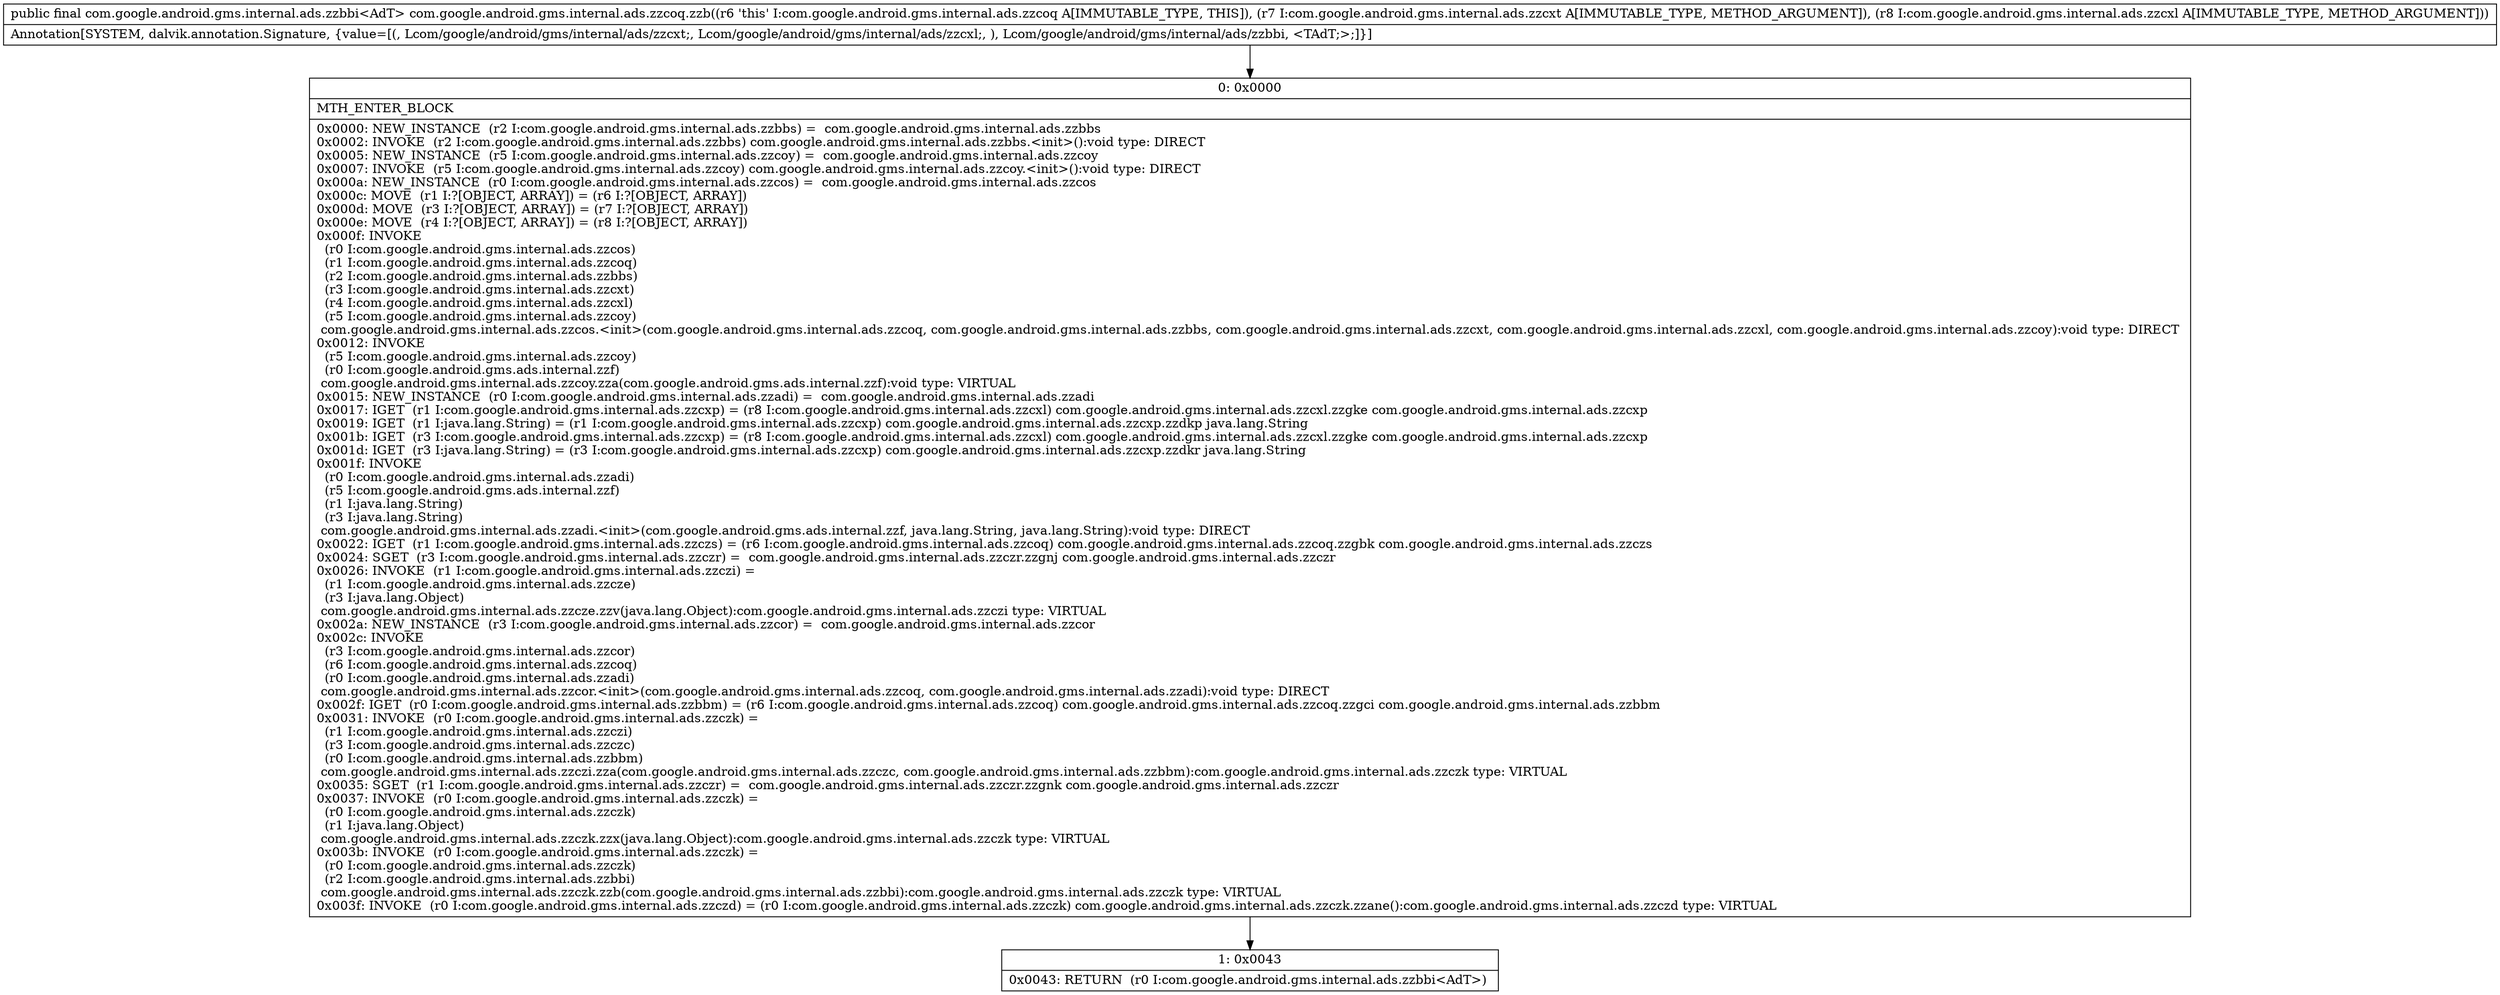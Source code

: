 digraph "CFG forcom.google.android.gms.internal.ads.zzcoq.zzb(Lcom\/google\/android\/gms\/internal\/ads\/zzcxt;Lcom\/google\/android\/gms\/internal\/ads\/zzcxl;)Lcom\/google\/android\/gms\/internal\/ads\/zzbbi;" {
Node_0 [shape=record,label="{0\:\ 0x0000|MTH_ENTER_BLOCK\l|0x0000: NEW_INSTANCE  (r2 I:com.google.android.gms.internal.ads.zzbbs) =  com.google.android.gms.internal.ads.zzbbs \l0x0002: INVOKE  (r2 I:com.google.android.gms.internal.ads.zzbbs) com.google.android.gms.internal.ads.zzbbs.\<init\>():void type: DIRECT \l0x0005: NEW_INSTANCE  (r5 I:com.google.android.gms.internal.ads.zzcoy) =  com.google.android.gms.internal.ads.zzcoy \l0x0007: INVOKE  (r5 I:com.google.android.gms.internal.ads.zzcoy) com.google.android.gms.internal.ads.zzcoy.\<init\>():void type: DIRECT \l0x000a: NEW_INSTANCE  (r0 I:com.google.android.gms.internal.ads.zzcos) =  com.google.android.gms.internal.ads.zzcos \l0x000c: MOVE  (r1 I:?[OBJECT, ARRAY]) = (r6 I:?[OBJECT, ARRAY]) \l0x000d: MOVE  (r3 I:?[OBJECT, ARRAY]) = (r7 I:?[OBJECT, ARRAY]) \l0x000e: MOVE  (r4 I:?[OBJECT, ARRAY]) = (r8 I:?[OBJECT, ARRAY]) \l0x000f: INVOKE  \l  (r0 I:com.google.android.gms.internal.ads.zzcos)\l  (r1 I:com.google.android.gms.internal.ads.zzcoq)\l  (r2 I:com.google.android.gms.internal.ads.zzbbs)\l  (r3 I:com.google.android.gms.internal.ads.zzcxt)\l  (r4 I:com.google.android.gms.internal.ads.zzcxl)\l  (r5 I:com.google.android.gms.internal.ads.zzcoy)\l com.google.android.gms.internal.ads.zzcos.\<init\>(com.google.android.gms.internal.ads.zzcoq, com.google.android.gms.internal.ads.zzbbs, com.google.android.gms.internal.ads.zzcxt, com.google.android.gms.internal.ads.zzcxl, com.google.android.gms.internal.ads.zzcoy):void type: DIRECT \l0x0012: INVOKE  \l  (r5 I:com.google.android.gms.internal.ads.zzcoy)\l  (r0 I:com.google.android.gms.ads.internal.zzf)\l com.google.android.gms.internal.ads.zzcoy.zza(com.google.android.gms.ads.internal.zzf):void type: VIRTUAL \l0x0015: NEW_INSTANCE  (r0 I:com.google.android.gms.internal.ads.zzadi) =  com.google.android.gms.internal.ads.zzadi \l0x0017: IGET  (r1 I:com.google.android.gms.internal.ads.zzcxp) = (r8 I:com.google.android.gms.internal.ads.zzcxl) com.google.android.gms.internal.ads.zzcxl.zzgke com.google.android.gms.internal.ads.zzcxp \l0x0019: IGET  (r1 I:java.lang.String) = (r1 I:com.google.android.gms.internal.ads.zzcxp) com.google.android.gms.internal.ads.zzcxp.zzdkp java.lang.String \l0x001b: IGET  (r3 I:com.google.android.gms.internal.ads.zzcxp) = (r8 I:com.google.android.gms.internal.ads.zzcxl) com.google.android.gms.internal.ads.zzcxl.zzgke com.google.android.gms.internal.ads.zzcxp \l0x001d: IGET  (r3 I:java.lang.String) = (r3 I:com.google.android.gms.internal.ads.zzcxp) com.google.android.gms.internal.ads.zzcxp.zzdkr java.lang.String \l0x001f: INVOKE  \l  (r0 I:com.google.android.gms.internal.ads.zzadi)\l  (r5 I:com.google.android.gms.ads.internal.zzf)\l  (r1 I:java.lang.String)\l  (r3 I:java.lang.String)\l com.google.android.gms.internal.ads.zzadi.\<init\>(com.google.android.gms.ads.internal.zzf, java.lang.String, java.lang.String):void type: DIRECT \l0x0022: IGET  (r1 I:com.google.android.gms.internal.ads.zzczs) = (r6 I:com.google.android.gms.internal.ads.zzcoq) com.google.android.gms.internal.ads.zzcoq.zzgbk com.google.android.gms.internal.ads.zzczs \l0x0024: SGET  (r3 I:com.google.android.gms.internal.ads.zzczr) =  com.google.android.gms.internal.ads.zzczr.zzgnj com.google.android.gms.internal.ads.zzczr \l0x0026: INVOKE  (r1 I:com.google.android.gms.internal.ads.zzczi) = \l  (r1 I:com.google.android.gms.internal.ads.zzcze)\l  (r3 I:java.lang.Object)\l com.google.android.gms.internal.ads.zzcze.zzv(java.lang.Object):com.google.android.gms.internal.ads.zzczi type: VIRTUAL \l0x002a: NEW_INSTANCE  (r3 I:com.google.android.gms.internal.ads.zzcor) =  com.google.android.gms.internal.ads.zzcor \l0x002c: INVOKE  \l  (r3 I:com.google.android.gms.internal.ads.zzcor)\l  (r6 I:com.google.android.gms.internal.ads.zzcoq)\l  (r0 I:com.google.android.gms.internal.ads.zzadi)\l com.google.android.gms.internal.ads.zzcor.\<init\>(com.google.android.gms.internal.ads.zzcoq, com.google.android.gms.internal.ads.zzadi):void type: DIRECT \l0x002f: IGET  (r0 I:com.google.android.gms.internal.ads.zzbbm) = (r6 I:com.google.android.gms.internal.ads.zzcoq) com.google.android.gms.internal.ads.zzcoq.zzgci com.google.android.gms.internal.ads.zzbbm \l0x0031: INVOKE  (r0 I:com.google.android.gms.internal.ads.zzczk) = \l  (r1 I:com.google.android.gms.internal.ads.zzczi)\l  (r3 I:com.google.android.gms.internal.ads.zzczc)\l  (r0 I:com.google.android.gms.internal.ads.zzbbm)\l com.google.android.gms.internal.ads.zzczi.zza(com.google.android.gms.internal.ads.zzczc, com.google.android.gms.internal.ads.zzbbm):com.google.android.gms.internal.ads.zzczk type: VIRTUAL \l0x0035: SGET  (r1 I:com.google.android.gms.internal.ads.zzczr) =  com.google.android.gms.internal.ads.zzczr.zzgnk com.google.android.gms.internal.ads.zzczr \l0x0037: INVOKE  (r0 I:com.google.android.gms.internal.ads.zzczk) = \l  (r0 I:com.google.android.gms.internal.ads.zzczk)\l  (r1 I:java.lang.Object)\l com.google.android.gms.internal.ads.zzczk.zzx(java.lang.Object):com.google.android.gms.internal.ads.zzczk type: VIRTUAL \l0x003b: INVOKE  (r0 I:com.google.android.gms.internal.ads.zzczk) = \l  (r0 I:com.google.android.gms.internal.ads.zzczk)\l  (r2 I:com.google.android.gms.internal.ads.zzbbi)\l com.google.android.gms.internal.ads.zzczk.zzb(com.google.android.gms.internal.ads.zzbbi):com.google.android.gms.internal.ads.zzczk type: VIRTUAL \l0x003f: INVOKE  (r0 I:com.google.android.gms.internal.ads.zzczd) = (r0 I:com.google.android.gms.internal.ads.zzczk) com.google.android.gms.internal.ads.zzczk.zzane():com.google.android.gms.internal.ads.zzczd type: VIRTUAL \l}"];
Node_1 [shape=record,label="{1\:\ 0x0043|0x0043: RETURN  (r0 I:com.google.android.gms.internal.ads.zzbbi\<AdT\>) \l}"];
MethodNode[shape=record,label="{public final com.google.android.gms.internal.ads.zzbbi\<AdT\> com.google.android.gms.internal.ads.zzcoq.zzb((r6 'this' I:com.google.android.gms.internal.ads.zzcoq A[IMMUTABLE_TYPE, THIS]), (r7 I:com.google.android.gms.internal.ads.zzcxt A[IMMUTABLE_TYPE, METHOD_ARGUMENT]), (r8 I:com.google.android.gms.internal.ads.zzcxl A[IMMUTABLE_TYPE, METHOD_ARGUMENT]))  | Annotation[SYSTEM, dalvik.annotation.Signature, \{value=[(, Lcom\/google\/android\/gms\/internal\/ads\/zzcxt;, Lcom\/google\/android\/gms\/internal\/ads\/zzcxl;, ), Lcom\/google\/android\/gms\/internal\/ads\/zzbbi, \<TAdT;\>;]\}]\l}"];
MethodNode -> Node_0;
Node_0 -> Node_1;
}

